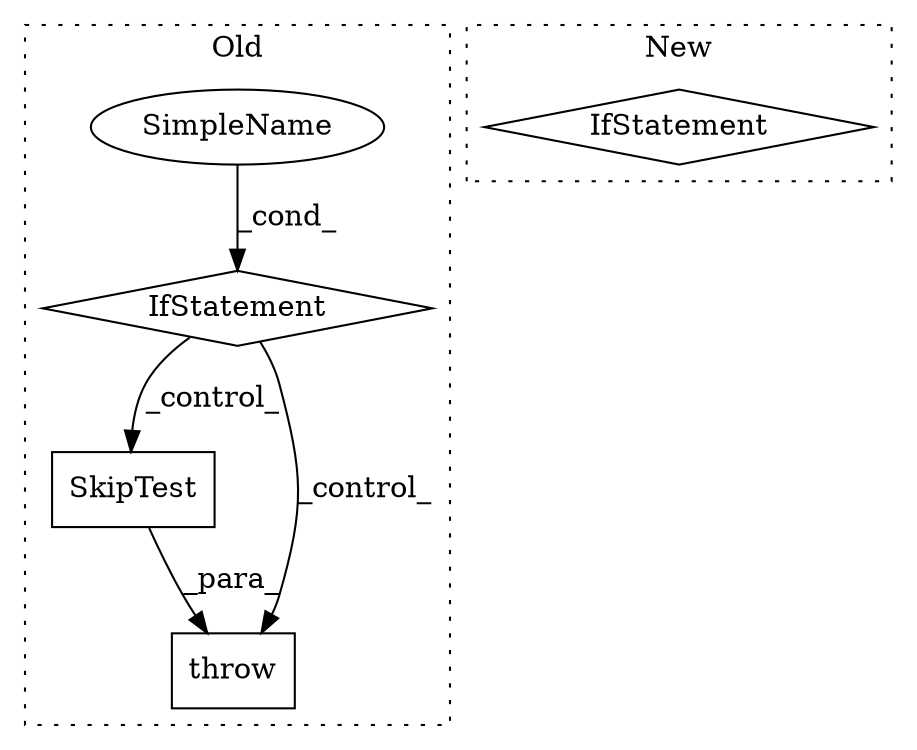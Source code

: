 digraph G {
subgraph cluster0 {
1 [label="SkipTest" a="32" s="11797,11889" l="9,1" shape="box"];
3 [label="throw" a="53" s="11791" l="6" shape="box"];
4 [label="IfStatement" a="25" s="11708,11781" l="8,2" shape="diamond"];
5 [label="SimpleName" a="42" s="" l="" shape="ellipse"];
label = "Old";
style="dotted";
}
subgraph cluster1 {
2 [label="IfStatement" a="25" s="11789,11862" l="8,2" shape="diamond"];
label = "New";
style="dotted";
}
1 -> 3 [label="_para_"];
4 -> 1 [label="_control_"];
4 -> 3 [label="_control_"];
5 -> 4 [label="_cond_"];
}